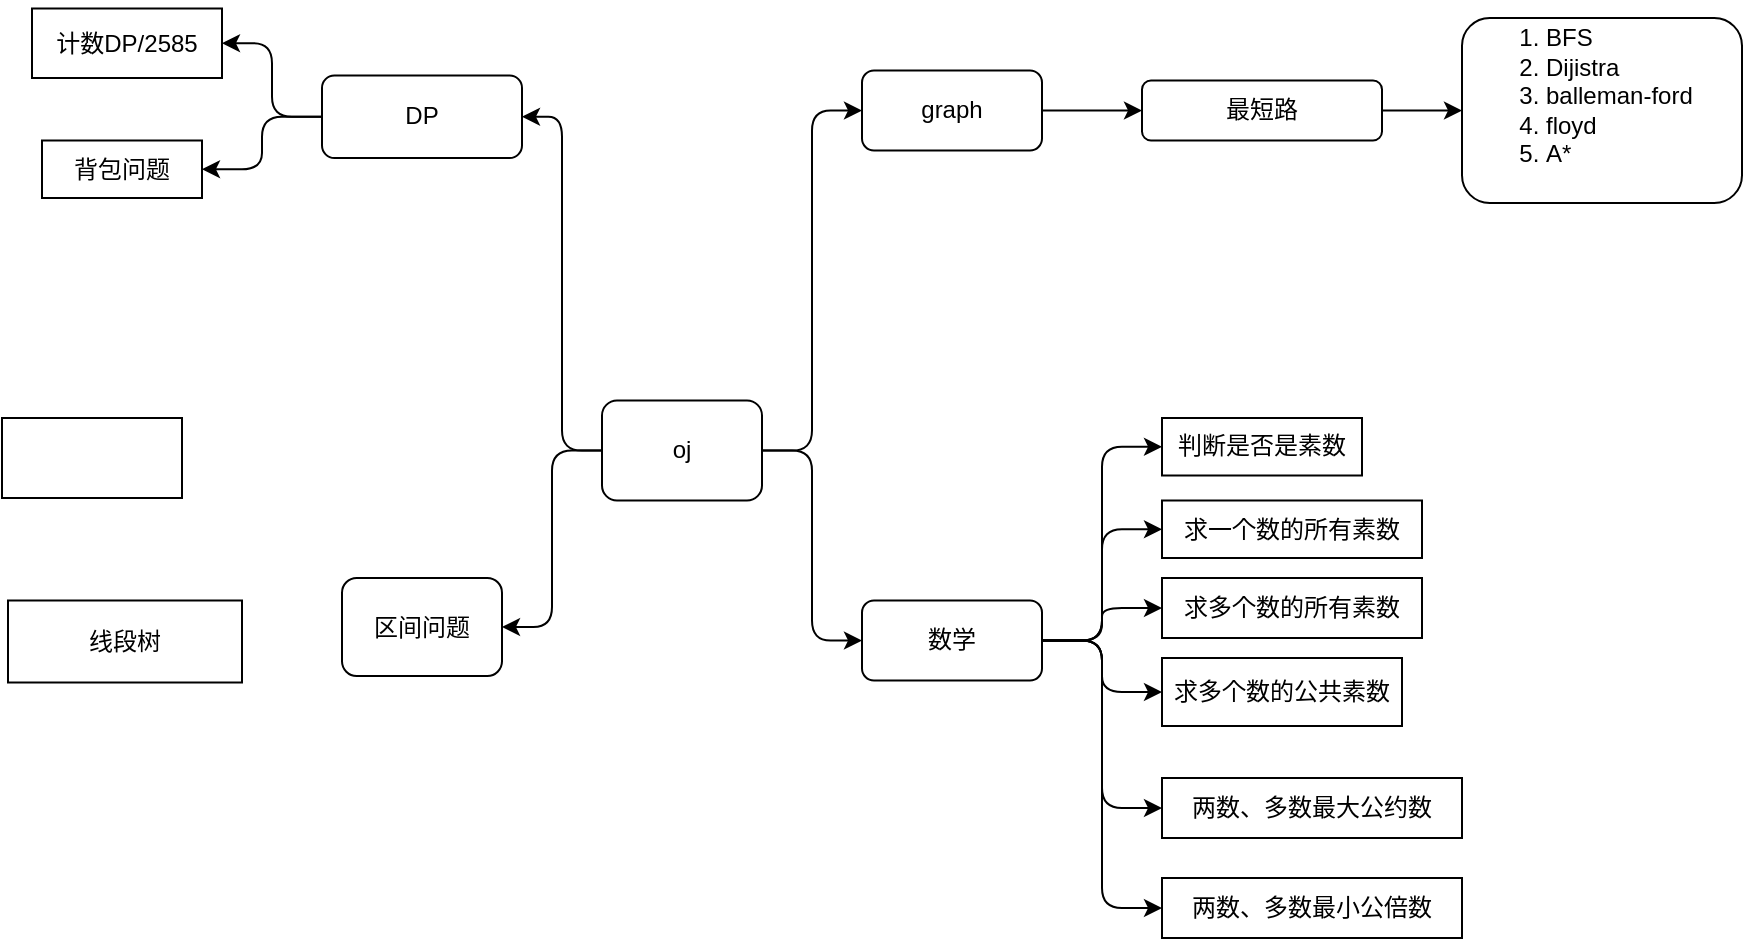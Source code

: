 <mxfile version="21.0.2" type="github">
  <diagram name="第 1 页" id="c0f3yW9Gil210HKwcmj0">
    <mxGraphModel dx="1306" dy="836" grid="1" gridSize="10" guides="1" tooltips="1" connect="1" arrows="1" fold="1" page="1" pageScale="1" pageWidth="2339" pageHeight="3300" math="0" shadow="0">
      <root>
        <mxCell id="0" />
        <mxCell id="1" parent="0" />
        <mxCell id="R-X1Kzi6aorfEDV6HySt-5" style="edgeStyle=orthogonalEdgeStyle;rounded=1;orthogonalLoop=1;jettySize=auto;html=1;exitX=1;exitY=0.5;exitDx=0;exitDy=0;entryX=0;entryY=0.5;entryDx=0;entryDy=0;" parent="1" source="R-X1Kzi6aorfEDV6HySt-1" target="R-X1Kzi6aorfEDV6HySt-4" edge="1">
          <mxGeometry relative="1" as="geometry" />
        </mxCell>
        <mxCell id="3fjGZQysSv-eZ1hzzoia-2" style="edgeStyle=orthogonalEdgeStyle;rounded=1;orthogonalLoop=1;jettySize=auto;html=1;exitX=1;exitY=0.5;exitDx=0;exitDy=0;entryX=0;entryY=0.5;entryDx=0;entryDy=0;" parent="1" source="R-X1Kzi6aorfEDV6HySt-1" target="3fjGZQysSv-eZ1hzzoia-1" edge="1">
          <mxGeometry relative="1" as="geometry" />
        </mxCell>
        <mxCell id="Xv7DBx726RWobwCdAjJy-3" style="edgeStyle=orthogonalEdgeStyle;rounded=1;orthogonalLoop=1;jettySize=auto;html=1;exitX=0;exitY=0.5;exitDx=0;exitDy=0;entryX=1;entryY=0.5;entryDx=0;entryDy=0;" parent="1" source="R-X1Kzi6aorfEDV6HySt-1" target="Xv7DBx726RWobwCdAjJy-1" edge="1">
          <mxGeometry relative="1" as="geometry" />
        </mxCell>
        <mxCell id="nt6Zr_V4z6T5L9FxD4BE-2" style="edgeStyle=orthogonalEdgeStyle;rounded=1;orthogonalLoop=1;jettySize=auto;html=1;exitX=0;exitY=0.5;exitDx=0;exitDy=0;entryX=1;entryY=0.5;entryDx=0;entryDy=0;" edge="1" parent="1" source="R-X1Kzi6aorfEDV6HySt-1" target="nt6Zr_V4z6T5L9FxD4BE-1">
          <mxGeometry relative="1" as="geometry" />
        </mxCell>
        <mxCell id="R-X1Kzi6aorfEDV6HySt-1" value="oj" style="rounded=1;whiteSpace=wrap;html=1;" parent="1" vertex="1">
          <mxGeometry x="460" y="621.25" width="80" height="50" as="geometry" />
        </mxCell>
        <mxCell id="R-X1Kzi6aorfEDV6HySt-9" style="edgeStyle=orthogonalEdgeStyle;rounded=1;orthogonalLoop=1;jettySize=auto;html=1;exitX=1;exitY=0.5;exitDx=0;exitDy=0;entryX=0;entryY=0.5;entryDx=0;entryDy=0;" parent="1" source="R-X1Kzi6aorfEDV6HySt-4" target="R-X1Kzi6aorfEDV6HySt-8" edge="1">
          <mxGeometry relative="1" as="geometry" />
        </mxCell>
        <mxCell id="R-X1Kzi6aorfEDV6HySt-4" value="graph" style="rounded=1;whiteSpace=wrap;html=1;" parent="1" vertex="1">
          <mxGeometry x="590" y="456.25" width="90" height="40" as="geometry" />
        </mxCell>
        <mxCell id="R-X1Kzi6aorfEDV6HySt-13" style="edgeStyle=orthogonalEdgeStyle;rounded=1;orthogonalLoop=1;jettySize=auto;html=1;exitX=1;exitY=0.5;exitDx=0;exitDy=0;" parent="1" source="R-X1Kzi6aorfEDV6HySt-8" target="R-X1Kzi6aorfEDV6HySt-12" edge="1">
          <mxGeometry relative="1" as="geometry" />
        </mxCell>
        <mxCell id="R-X1Kzi6aorfEDV6HySt-8" value="最短路" style="rounded=1;whiteSpace=wrap;html=1;" parent="1" vertex="1">
          <mxGeometry x="730" y="461.25" width="120" height="30" as="geometry" />
        </mxCell>
        <mxCell id="R-X1Kzi6aorfEDV6HySt-12" value="&lt;ol&gt;&lt;li&gt;BFS&lt;/li&gt;&lt;li&gt;Dijistra&lt;/li&gt;&lt;li&gt;balleman-ford&lt;/li&gt;&lt;li&gt;floyd&lt;/li&gt;&lt;li&gt;A*&lt;/li&gt;&lt;/ol&gt;&lt;div&gt;&lt;br&gt;&lt;/div&gt;" style="rounded=1;whiteSpace=wrap;html=1;align=left;" parent="1" vertex="1">
          <mxGeometry x="890" y="430" width="140" height="92.5" as="geometry" />
        </mxCell>
        <mxCell id="3fjGZQysSv-eZ1hzzoia-4" style="edgeStyle=orthogonalEdgeStyle;rounded=1;orthogonalLoop=1;jettySize=auto;html=1;exitX=1;exitY=0.5;exitDx=0;exitDy=0;entryX=0;entryY=0.5;entryDx=0;entryDy=0;" parent="1" source="3fjGZQysSv-eZ1hzzoia-1" target="3fjGZQysSv-eZ1hzzoia-3" edge="1">
          <mxGeometry relative="1" as="geometry" />
        </mxCell>
        <mxCell id="3fjGZQysSv-eZ1hzzoia-8" style="edgeStyle=orthogonalEdgeStyle;rounded=1;orthogonalLoop=1;jettySize=auto;html=1;exitX=1;exitY=0.5;exitDx=0;exitDy=0;entryX=0;entryY=0.5;entryDx=0;entryDy=0;" parent="1" source="3fjGZQysSv-eZ1hzzoia-1" target="3fjGZQysSv-eZ1hzzoia-7" edge="1">
          <mxGeometry relative="1" as="geometry" />
        </mxCell>
        <mxCell id="3fjGZQysSv-eZ1hzzoia-11" style="edgeStyle=orthogonalEdgeStyle;rounded=1;orthogonalLoop=1;jettySize=auto;html=1;exitX=1;exitY=0.5;exitDx=0;exitDy=0;entryX=0;entryY=0.5;entryDx=0;entryDy=0;" parent="1" source="3fjGZQysSv-eZ1hzzoia-1" target="3fjGZQysSv-eZ1hzzoia-10" edge="1">
          <mxGeometry relative="1" as="geometry" />
        </mxCell>
        <mxCell id="3fjGZQysSv-eZ1hzzoia-13" style="edgeStyle=orthogonalEdgeStyle;rounded=1;orthogonalLoop=1;jettySize=auto;html=1;entryX=0;entryY=0.5;entryDx=0;entryDy=0;" parent="1" source="3fjGZQysSv-eZ1hzzoia-1" target="3fjGZQysSv-eZ1hzzoia-12" edge="1">
          <mxGeometry relative="1" as="geometry" />
        </mxCell>
        <mxCell id="3fjGZQysSv-eZ1hzzoia-17" style="edgeStyle=orthogonalEdgeStyle;rounded=1;orthogonalLoop=1;jettySize=auto;html=1;exitX=1;exitY=0.5;exitDx=0;exitDy=0;entryX=0;entryY=0.5;entryDx=0;entryDy=0;" parent="1" source="3fjGZQysSv-eZ1hzzoia-1" target="3fjGZQysSv-eZ1hzzoia-16" edge="1">
          <mxGeometry relative="1" as="geometry" />
        </mxCell>
        <mxCell id="3fjGZQysSv-eZ1hzzoia-19" style="edgeStyle=orthogonalEdgeStyle;rounded=1;orthogonalLoop=1;jettySize=auto;html=1;exitX=1;exitY=0.5;exitDx=0;exitDy=0;entryX=0;entryY=0.5;entryDx=0;entryDy=0;" parent="1" source="3fjGZQysSv-eZ1hzzoia-1" target="3fjGZQysSv-eZ1hzzoia-18" edge="1">
          <mxGeometry relative="1" as="geometry" />
        </mxCell>
        <mxCell id="3fjGZQysSv-eZ1hzzoia-1" value="数学" style="rounded=1;whiteSpace=wrap;html=1;" parent="1" vertex="1">
          <mxGeometry x="590" y="721.25" width="90" height="40" as="geometry" />
        </mxCell>
        <mxCell id="3fjGZQysSv-eZ1hzzoia-3" value="判断是否是素数" style="rounded=0;whiteSpace=wrap;html=1;" parent="1" vertex="1">
          <mxGeometry x="740" y="630" width="100" height="28.75" as="geometry" />
        </mxCell>
        <mxCell id="3fjGZQysSv-eZ1hzzoia-7" value="两数、多数最大公约数" style="rounded=0;whiteSpace=wrap;html=1;" parent="1" vertex="1">
          <mxGeometry x="740" y="810" width="150" height="30" as="geometry" />
        </mxCell>
        <mxCell id="3fjGZQysSv-eZ1hzzoia-10" value="两数、多数最小公倍数" style="rounded=0;whiteSpace=wrap;html=1;" parent="1" vertex="1">
          <mxGeometry x="740" y="860" width="150" height="30" as="geometry" />
        </mxCell>
        <mxCell id="3fjGZQysSv-eZ1hzzoia-12" value="求一个数的所有素数" style="rounded=0;whiteSpace=wrap;html=1;" parent="1" vertex="1">
          <mxGeometry x="740" y="671.25" width="130" height="28.75" as="geometry" />
        </mxCell>
        <mxCell id="3fjGZQysSv-eZ1hzzoia-16" value="求多个数的所有素数" style="rounded=0;whiteSpace=wrap;html=1;" parent="1" vertex="1">
          <mxGeometry x="740" y="710" width="130" height="30" as="geometry" />
        </mxCell>
        <mxCell id="3fjGZQysSv-eZ1hzzoia-18" value="求多个数的公共素数" style="rounded=0;whiteSpace=wrap;html=1;" parent="1" vertex="1">
          <mxGeometry x="740" y="750" width="120" height="34" as="geometry" />
        </mxCell>
        <mxCell id="Xv7DBx726RWobwCdAjJy-5" style="edgeStyle=orthogonalEdgeStyle;rounded=1;orthogonalLoop=1;jettySize=auto;html=1;exitX=0;exitY=0.5;exitDx=0;exitDy=0;entryX=1;entryY=0.5;entryDx=0;entryDy=0;" parent="1" source="Xv7DBx726RWobwCdAjJy-1" target="Xv7DBx726RWobwCdAjJy-4" edge="1">
          <mxGeometry relative="1" as="geometry" />
        </mxCell>
        <mxCell id="Xv7DBx726RWobwCdAjJy-8" style="edgeStyle=orthogonalEdgeStyle;rounded=1;orthogonalLoop=1;jettySize=auto;html=1;exitX=0;exitY=0.5;exitDx=0;exitDy=0;entryX=1;entryY=0.5;entryDx=0;entryDy=0;" parent="1" source="Xv7DBx726RWobwCdAjJy-1" target="Xv7DBx726RWobwCdAjJy-6" edge="1">
          <mxGeometry relative="1" as="geometry" />
        </mxCell>
        <mxCell id="Xv7DBx726RWobwCdAjJy-1" value="DP" style="rounded=1;whiteSpace=wrap;html=1;" parent="1" vertex="1">
          <mxGeometry x="320" y="458.75" width="100" height="41.25" as="geometry" />
        </mxCell>
        <mxCell id="Xv7DBx726RWobwCdAjJy-4" value="计数DP/2585" style="rounded=0;whiteSpace=wrap;html=1;" parent="1" vertex="1">
          <mxGeometry x="175" y="425.25" width="95" height="34.75" as="geometry" />
        </mxCell>
        <mxCell id="Xv7DBx726RWobwCdAjJy-6" value="背包问题" style="rounded=0;whiteSpace=wrap;html=1;" parent="1" vertex="1">
          <mxGeometry x="180" y="491.25" width="80" height="28.75" as="geometry" />
        </mxCell>
        <mxCell id="nt6Zr_V4z6T5L9FxD4BE-1" value="区间问题" style="rounded=1;whiteSpace=wrap;html=1;" vertex="1" parent="1">
          <mxGeometry x="330" y="710" width="80" height="49" as="geometry" />
        </mxCell>
        <mxCell id="nt6Zr_V4z6T5L9FxD4BE-3" value="线段树" style="rounded=0;whiteSpace=wrap;html=1;" vertex="1" parent="1">
          <mxGeometry x="163" y="721.25" width="117" height="41" as="geometry" />
        </mxCell>
        <mxCell id="nt6Zr_V4z6T5L9FxD4BE-4" value="" style="rounded=0;whiteSpace=wrap;html=1;" vertex="1" parent="1">
          <mxGeometry x="160" y="630" width="90" height="40" as="geometry" />
        </mxCell>
      </root>
    </mxGraphModel>
  </diagram>
</mxfile>
